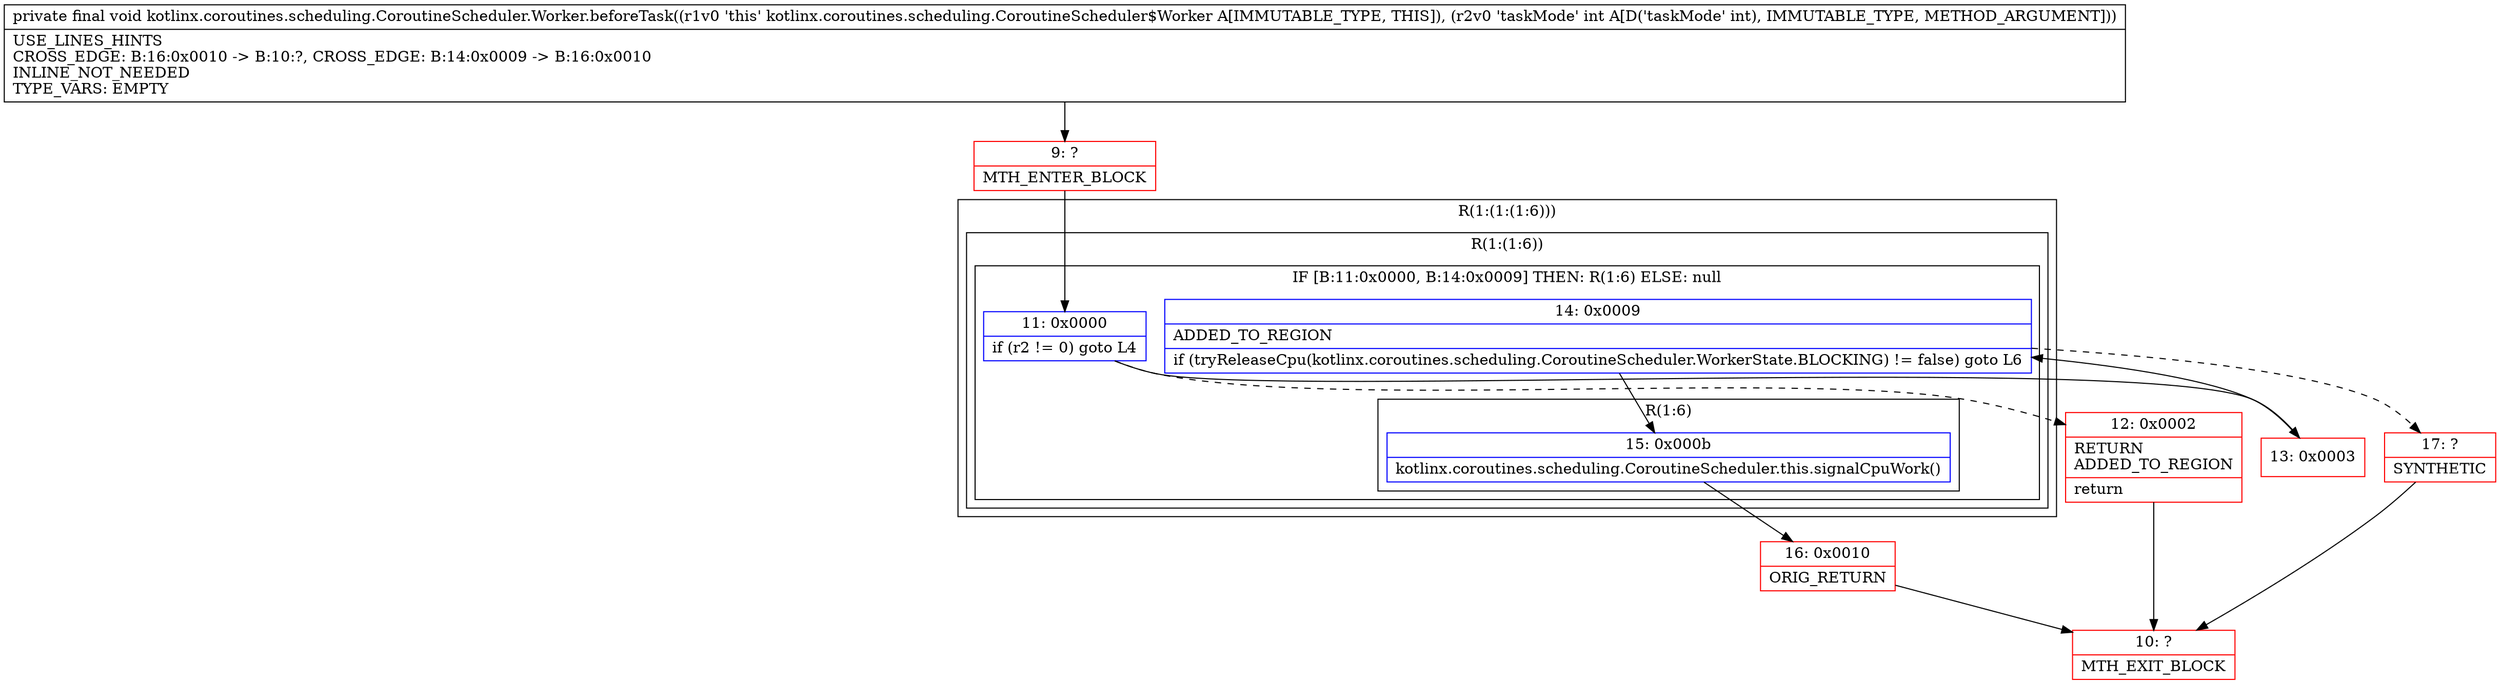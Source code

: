 digraph "CFG forkotlinx.coroutines.scheduling.CoroutineScheduler.Worker.beforeTask(I)V" {
subgraph cluster_Region_1874094676 {
label = "R(1:(1:(1:6)))";
node [shape=record,color=blue];
subgraph cluster_Region_654561226 {
label = "R(1:(1:6))";
node [shape=record,color=blue];
subgraph cluster_IfRegion_1318190768 {
label = "IF [B:11:0x0000, B:14:0x0009] THEN: R(1:6) ELSE: null";
node [shape=record,color=blue];
Node_11 [shape=record,label="{11\:\ 0x0000|if (r2 != 0) goto L4\l}"];
Node_14 [shape=record,label="{14\:\ 0x0009|ADDED_TO_REGION\l|if (tryReleaseCpu(kotlinx.coroutines.scheduling.CoroutineScheduler.WorkerState.BLOCKING) != false) goto L6\l}"];
subgraph cluster_Region_1347725136 {
label = "R(1:6)";
node [shape=record,color=blue];
Node_15 [shape=record,label="{15\:\ 0x000b|kotlinx.coroutines.scheduling.CoroutineScheduler.this.signalCpuWork()\l}"];
}
}
}
}
Node_9 [shape=record,color=red,label="{9\:\ ?|MTH_ENTER_BLOCK\l}"];
Node_12 [shape=record,color=red,label="{12\:\ 0x0002|RETURN\lADDED_TO_REGION\l|return\l}"];
Node_10 [shape=record,color=red,label="{10\:\ ?|MTH_EXIT_BLOCK\l}"];
Node_13 [shape=record,color=red,label="{13\:\ 0x0003}"];
Node_16 [shape=record,color=red,label="{16\:\ 0x0010|ORIG_RETURN\l}"];
Node_17 [shape=record,color=red,label="{17\:\ ?|SYNTHETIC\l}"];
MethodNode[shape=record,label="{private final void kotlinx.coroutines.scheduling.CoroutineScheduler.Worker.beforeTask((r1v0 'this' kotlinx.coroutines.scheduling.CoroutineScheduler$Worker A[IMMUTABLE_TYPE, THIS]), (r2v0 'taskMode' int A[D('taskMode' int), IMMUTABLE_TYPE, METHOD_ARGUMENT]))  | USE_LINES_HINTS\lCROSS_EDGE: B:16:0x0010 \-\> B:10:?, CROSS_EDGE: B:14:0x0009 \-\> B:16:0x0010\lINLINE_NOT_NEEDED\lTYPE_VARS: EMPTY\l}"];
MethodNode -> Node_9;Node_11 -> Node_12[style=dashed];
Node_11 -> Node_13;
Node_14 -> Node_15;
Node_14 -> Node_17[style=dashed];
Node_15 -> Node_16;
Node_9 -> Node_11;
Node_12 -> Node_10;
Node_13 -> Node_14;
Node_16 -> Node_10;
Node_17 -> Node_10;
}

